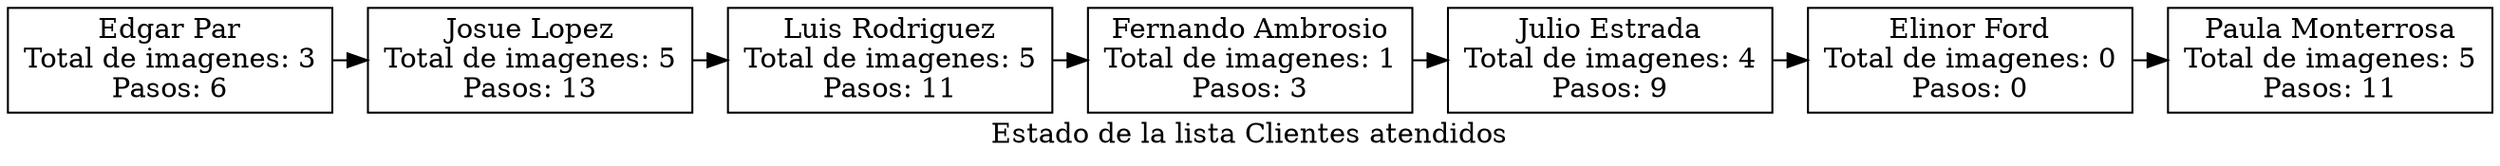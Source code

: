 digraph G{
label="Estado de la lista Clientes atendidos";
node[shape=box];
n951007336[label="Edgar Par
Total de imagenes: 3
Pasos: 6"];
n2001049719[label="Josue Lopez
Total de imagenes: 5
Pasos: 13"];
n1528902577[label="Luis Rodriguez
Total de imagenes: 5
Pasos: 11"];
n1927950199[label="Fernando Ambrosio
Total de imagenes: 1
Pasos: 3"];
n868693306[label="Julio Estrada
Total de imagenes: 4
Pasos: 9"];
n1746572565[label="Elinor Ford
Total de imagenes: 0
Pasos: 0"];
n989110044[label="Paula Monterrosa
Total de imagenes: 5
Pasos: 11"];

{rank=same;
n951007336->n2001049719;
n2001049719->n1528902577;
n1528902577->n1927950199;
n1927950199->n868693306;
n868693306->n1746572565;
n1746572565->n989110044;

}
}